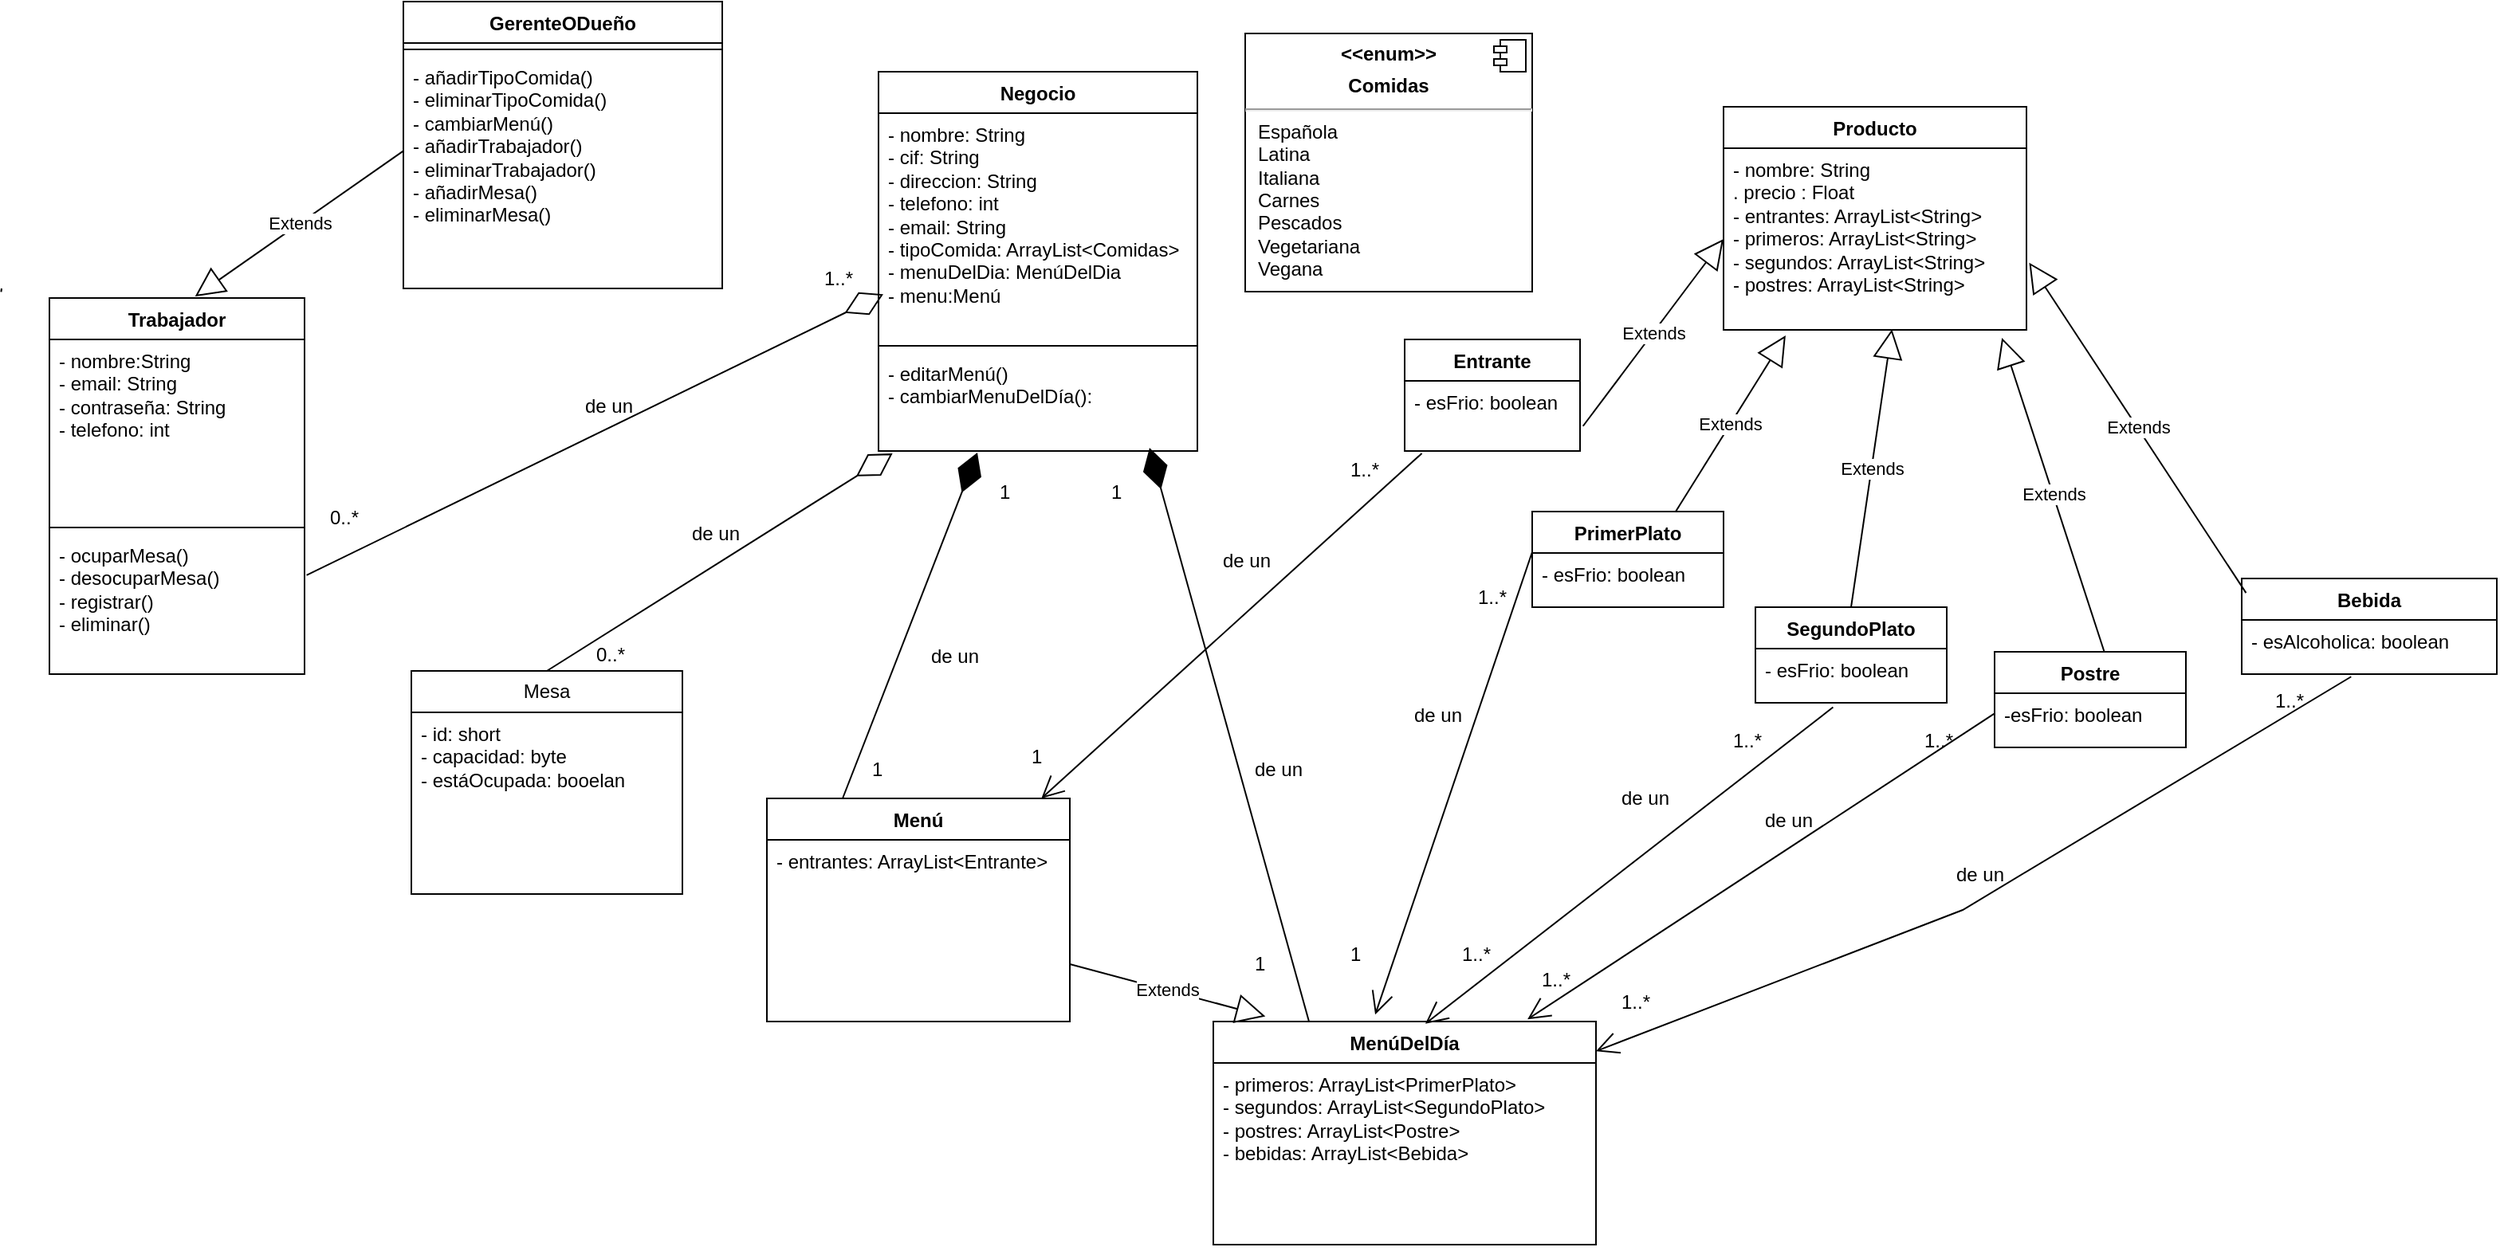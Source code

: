 <mxfile version="21.3.0" type="device">
  <diagram id="C5RBs43oDa-KdzZeNtuy" name="Page-1">
    <mxGraphModel dx="1723" dy="1914" grid="1" gridSize="10" guides="1" tooltips="1" connect="1" arrows="1" fold="1" page="1" pageScale="1" pageWidth="827" pageHeight="1169" math="0" shadow="0">
      <root>
        <mxCell id="WIyWlLk6GJQsqaUBKTNV-0" />
        <mxCell id="WIyWlLk6GJQsqaUBKTNV-1" parent="WIyWlLk6GJQsqaUBKTNV-0" />
        <mxCell id="mi494YcEKEmCbfz_SDU5-4" value="Trabajador" style="swimlane;fontStyle=1;align=center;verticalAlign=top;childLayout=stackLayout;horizontal=1;startSize=26;horizontalStack=0;resizeParent=1;resizeParentMax=0;resizeLast=0;collapsible=1;marginBottom=0;whiteSpace=wrap;html=1;" parent="WIyWlLk6GJQsqaUBKTNV-1" vertex="1">
          <mxGeometry x="440" y="46" width="160" height="236" as="geometry" />
        </mxCell>
        <mxCell id="mi494YcEKEmCbfz_SDU5-5" value="- nombre:String&lt;br style=&quot;border-color: var(--border-color);&quot;&gt;- email: String&lt;br style=&quot;border-color: var(--border-color);&quot;&gt;- contraseña: String&lt;br&gt;- telefono: int" style="text;strokeColor=none;fillColor=none;align=left;verticalAlign=top;spacingLeft=4;spacingRight=4;overflow=hidden;rotatable=0;points=[[0,0.5],[1,0.5]];portConstraint=eastwest;whiteSpace=wrap;html=1;" parent="mi494YcEKEmCbfz_SDU5-4" vertex="1">
          <mxGeometry y="26" width="160" height="114" as="geometry" />
        </mxCell>
        <mxCell id="mi494YcEKEmCbfz_SDU5-6" value="" style="line;strokeWidth=1;fillColor=none;align=left;verticalAlign=middle;spacingTop=-1;spacingLeft=3;spacingRight=3;rotatable=0;labelPosition=right;points=[];portConstraint=eastwest;strokeColor=inherit;" parent="mi494YcEKEmCbfz_SDU5-4" vertex="1">
          <mxGeometry y="140" width="160" height="8" as="geometry" />
        </mxCell>
        <mxCell id="mi494YcEKEmCbfz_SDU5-7" value="- ocuparMesa()&lt;br&gt;- desocuparMesa()&lt;br&gt;- registrar()&lt;br style=&quot;border-color: var(--border-color);&quot;&gt;- eliminar()" style="text;strokeColor=none;fillColor=none;align=left;verticalAlign=top;spacingLeft=4;spacingRight=4;overflow=hidden;rotatable=0;points=[[0,0.5],[1,0.5]];portConstraint=eastwest;whiteSpace=wrap;html=1;" parent="mi494YcEKEmCbfz_SDU5-4" vertex="1">
          <mxGeometry y="148" width="160" height="88" as="geometry" />
        </mxCell>
        <mxCell id="mi494YcEKEmCbfz_SDU5-35" value="&lt;p style=&quot;margin:0px;margin-top:6px;text-align:center;&quot;&gt;&lt;b&gt;&amp;lt;&amp;lt;enum&amp;gt;&amp;gt;&lt;/b&gt;&lt;/p&gt;&lt;p style=&quot;margin:0px;margin-top:6px;text-align:center;&quot;&gt;&lt;b&gt;Comidas&lt;/b&gt;&lt;/p&gt;&lt;hr&gt;&lt;p style=&quot;margin:0px;margin-left:8px;&quot;&gt;Española&lt;/p&gt;&lt;p style=&quot;margin:0px;margin-left:8px;&quot;&gt;Latina&lt;/p&gt;&lt;p style=&quot;margin:0px;margin-left:8px;&quot;&gt;Italiana&lt;/p&gt;&lt;p style=&quot;margin:0px;margin-left:8px;&quot;&gt;Carnes&lt;/p&gt;&lt;p style=&quot;margin:0px;margin-left:8px;&quot;&gt;Pescados&lt;/p&gt;&lt;p style=&quot;margin:0px;margin-left:8px;&quot;&gt;Vegetariana&lt;/p&gt;&lt;p style=&quot;margin:0px;margin-left:8px;&quot;&gt;Vegana&lt;/p&gt;" style="align=left;overflow=fill;html=1;dropTarget=0;whiteSpace=wrap;" parent="WIyWlLk6GJQsqaUBKTNV-1" vertex="1">
          <mxGeometry x="1190" y="-120" width="180" height="162" as="geometry" />
        </mxCell>
        <mxCell id="mi494YcEKEmCbfz_SDU5-36" value="" style="shape=component;jettyWidth=8;jettyHeight=4;" parent="mi494YcEKEmCbfz_SDU5-35" vertex="1">
          <mxGeometry x="1" width="20" height="20" relative="1" as="geometry">
            <mxPoint x="-24" y="4" as="offset" />
          </mxGeometry>
        </mxCell>
        <mxCell id="mi494YcEKEmCbfz_SDU5-52" value="Mesa" style="swimlane;fontStyle=0;childLayout=stackLayout;horizontal=1;startSize=26;fillColor=none;horizontalStack=0;resizeParent=1;resizeParentMax=0;resizeLast=0;collapsible=1;marginBottom=0;whiteSpace=wrap;html=1;" parent="WIyWlLk6GJQsqaUBKTNV-1" vertex="1">
          <mxGeometry x="667" y="280" width="170" height="140" as="geometry" />
        </mxCell>
        <mxCell id="mi494YcEKEmCbfz_SDU5-53" value="- id: short&lt;br&gt;- capacidad: byte&amp;nbsp;&lt;br&gt;- estáOcupada: booelan" style="text;strokeColor=none;fillColor=none;align=left;verticalAlign=top;spacingLeft=4;spacingRight=4;overflow=hidden;rotatable=0;points=[[0,0.5],[1,0.5]];portConstraint=eastwest;whiteSpace=wrap;html=1;" parent="mi494YcEKEmCbfz_SDU5-52" vertex="1">
          <mxGeometry y="26" width="170" height="114" as="geometry" />
        </mxCell>
        <mxCell id="mi494YcEKEmCbfz_SDU5-78" value="" style="endArrow=diamondThin;endFill=0;endSize=24;html=1;rounded=0;entryX=0.044;entryY=1.025;entryDx=0;entryDy=0;entryPerimeter=0;exitX=0.5;exitY=0;exitDx=0;exitDy=0;" parent="WIyWlLk6GJQsqaUBKTNV-1" source="mi494YcEKEmCbfz_SDU5-52" target="ErS3TPGjbUPUeidKYd08-68" edge="1">
          <mxGeometry width="160" relative="1" as="geometry">
            <mxPoint x="700" y="210" as="sourcePoint" />
            <mxPoint x="950.21" y="18.256" as="targetPoint" />
            <Array as="points" />
          </mxGeometry>
        </mxCell>
        <mxCell id="mi494YcEKEmCbfz_SDU5-88" value="" style="endArrow=none;html=1;edgeStyle=orthogonalEdgeStyle;rounded=0;entryX=0.108;entryY=0.01;entryDx=0;entryDy=0;entryPerimeter=0;startArrow=none;" parent="WIyWlLk6GJQsqaUBKTNV-1" edge="1">
          <mxGeometry relative="1" as="geometry">
            <mxPoint x="410" y="40" as="sourcePoint" />
            <mxPoint x="409.7" y="42.16" as="targetPoint" />
            <Array as="points" />
          </mxGeometry>
        </mxCell>
        <mxCell id="mi494YcEKEmCbfz_SDU5-104" value="de un" style="text;strokeColor=none;fillColor=none;align=left;verticalAlign=top;spacingLeft=4;spacingRight=4;overflow=hidden;rotatable=0;points=[[0,0.5],[1,0.5]];portConstraint=eastwest;whiteSpace=wrap;html=1;" parent="WIyWlLk6GJQsqaUBKTNV-1" vertex="1">
          <mxGeometry x="837" y="180" width="43" height="26" as="geometry" />
        </mxCell>
        <mxCell id="mi494YcEKEmCbfz_SDU5-105" value="0..*" style="text;strokeColor=none;fillColor=none;align=left;verticalAlign=top;spacingLeft=4;spacingRight=4;overflow=hidden;rotatable=0;points=[[0,0.5],[1,0.5]];portConstraint=eastwest;whiteSpace=wrap;html=1;" parent="WIyWlLk6GJQsqaUBKTNV-1" vertex="1">
          <mxGeometry x="777" y="256" width="30" height="26" as="geometry" />
        </mxCell>
        <mxCell id="mi494YcEKEmCbfz_SDU5-109" value="" style="endArrow=diamondThin;endFill=0;endSize=24;html=1;rounded=0;entryX=0.015;entryY=0.8;entryDx=0;entryDy=0;entryPerimeter=0;exitX=1.008;exitY=0.295;exitDx=0;exitDy=0;exitPerimeter=0;" parent="WIyWlLk6GJQsqaUBKTNV-1" source="mi494YcEKEmCbfz_SDU5-7" target="ErS3TPGjbUPUeidKYd08-66" edge="1">
          <mxGeometry width="160" relative="1" as="geometry">
            <mxPoint x="480" y="-40" as="sourcePoint" />
            <mxPoint x="947.27" y="-35.816" as="targetPoint" />
          </mxGeometry>
        </mxCell>
        <mxCell id="mi494YcEKEmCbfz_SDU5-110" value="de un" style="text;strokeColor=none;fillColor=none;align=left;verticalAlign=top;spacingLeft=4;spacingRight=4;overflow=hidden;rotatable=0;points=[[0,0.5],[1,0.5]];portConstraint=eastwest;whiteSpace=wrap;html=1;" parent="WIyWlLk6GJQsqaUBKTNV-1" vertex="1">
          <mxGeometry x="770" y="100" width="50" height="26" as="geometry" />
        </mxCell>
        <mxCell id="mi494YcEKEmCbfz_SDU5-111" value="0..*" style="text;strokeColor=none;fillColor=none;align=left;verticalAlign=top;spacingLeft=4;spacingRight=4;overflow=hidden;rotatable=0;points=[[0,0.5],[1,0.5]];portConstraint=eastwest;whiteSpace=wrap;html=1;" parent="WIyWlLk6GJQsqaUBKTNV-1" vertex="1">
          <mxGeometry x="610" y="170" width="30" height="26" as="geometry" />
        </mxCell>
        <mxCell id="mi494YcEKEmCbfz_SDU5-112" value="1..*" style="text;strokeColor=none;fillColor=none;align=left;verticalAlign=top;spacingLeft=4;spacingRight=4;overflow=hidden;rotatable=0;points=[[0,0.5],[1,0.5]];portConstraint=eastwest;whiteSpace=wrap;html=1;" parent="WIyWlLk6GJQsqaUBKTNV-1" vertex="1">
          <mxGeometry x="920" y="20" width="30" height="26" as="geometry" />
        </mxCell>
        <mxCell id="ZHqrVNl99UNAIZFrbYKN-18" value="MenúDelDía" style="swimlane;fontStyle=1;align=center;verticalAlign=top;childLayout=stackLayout;horizontal=1;startSize=26;horizontalStack=0;resizeParent=1;resizeParentMax=0;resizeLast=0;collapsible=1;marginBottom=0;whiteSpace=wrap;html=1;" parent="WIyWlLk6GJQsqaUBKTNV-1" vertex="1">
          <mxGeometry x="1170" y="500" width="240" height="140" as="geometry" />
        </mxCell>
        <mxCell id="ZHqrVNl99UNAIZFrbYKN-19" value="- primeros: ArrayList&amp;lt;PrimerPlato&amp;gt;&lt;br style=&quot;border-color: var(--border-color);&quot;&gt;- segundos: ArrayList&amp;lt;SegundoPlato&amp;gt;&lt;br style=&quot;border-color: var(--border-color);&quot;&gt;- postres: ArrayList&amp;lt;Postre&amp;gt;&lt;br&gt;- bebidas: ArrayList&amp;lt;Bebida&amp;gt;" style="text;strokeColor=none;fillColor=none;align=left;verticalAlign=top;spacingLeft=4;spacingRight=4;overflow=hidden;rotatable=0;points=[[0,0.5],[1,0.5]];portConstraint=eastwest;whiteSpace=wrap;html=1;" parent="ZHqrVNl99UNAIZFrbYKN-18" vertex="1">
          <mxGeometry y="26" width="240" height="114" as="geometry" />
        </mxCell>
        <mxCell id="ZHqrVNl99UNAIZFrbYKN-20" value="" style="line;strokeWidth=1;fillColor=none;align=left;verticalAlign=middle;spacingTop=-1;spacingLeft=3;spacingRight=3;rotatable=0;labelPosition=right;points=[];portConstraint=eastwest;strokeColor=inherit;" parent="ZHqrVNl99UNAIZFrbYKN-18" vertex="1">
          <mxGeometry y="140" width="240" as="geometry" />
        </mxCell>
        <mxCell id="ZHqrVNl99UNAIZFrbYKN-21" value="Menú" style="swimlane;fontStyle=1;align=center;verticalAlign=top;childLayout=stackLayout;horizontal=1;startSize=26;horizontalStack=0;resizeParent=1;resizeParentMax=0;resizeLast=0;collapsible=1;marginBottom=0;whiteSpace=wrap;html=1;" parent="WIyWlLk6GJQsqaUBKTNV-1" vertex="1">
          <mxGeometry x="890" y="360" width="190" height="140" as="geometry" />
        </mxCell>
        <mxCell id="ZHqrVNl99UNAIZFrbYKN-22" value="- entrantes: ArrayList&amp;lt;Entrante&amp;gt;" style="text;strokeColor=none;fillColor=none;align=left;verticalAlign=top;spacingLeft=4;spacingRight=4;overflow=hidden;rotatable=0;points=[[0,0.5],[1,0.5]];portConstraint=eastwest;whiteSpace=wrap;html=1;" parent="ZHqrVNl99UNAIZFrbYKN-21" vertex="1">
          <mxGeometry y="26" width="190" height="114" as="geometry" />
        </mxCell>
        <mxCell id="ZHqrVNl99UNAIZFrbYKN-23" value="" style="line;strokeWidth=1;fillColor=none;align=left;verticalAlign=middle;spacingTop=-1;spacingLeft=3;spacingRight=3;rotatable=0;labelPosition=right;points=[];portConstraint=eastwest;strokeColor=inherit;" parent="ZHqrVNl99UNAIZFrbYKN-21" vertex="1">
          <mxGeometry y="140" width="190" as="geometry" />
        </mxCell>
        <mxCell id="ErS3TPGjbUPUeidKYd08-8" value="Extends" style="endArrow=block;endSize=16;endFill=0;html=1;rounded=0;exitX=1;exitY=0.684;exitDx=0;exitDy=0;entryX=0.136;entryY=-0.023;entryDx=0;entryDy=0;entryPerimeter=0;exitPerimeter=0;" parent="WIyWlLk6GJQsqaUBKTNV-1" source="ZHqrVNl99UNAIZFrbYKN-22" target="ZHqrVNl99UNAIZFrbYKN-18" edge="1">
          <mxGeometry width="160" relative="1" as="geometry">
            <mxPoint x="1180" y="697" as="sourcePoint" />
            <mxPoint x="1082" y="654" as="targetPoint" />
          </mxGeometry>
        </mxCell>
        <mxCell id="ErS3TPGjbUPUeidKYd08-13" value="Producto" style="swimlane;fontStyle=1;align=center;verticalAlign=top;childLayout=stackLayout;horizontal=1;startSize=26;horizontalStack=0;resizeParent=1;resizeParentMax=0;resizeLast=0;collapsible=1;marginBottom=0;whiteSpace=wrap;html=1;" parent="WIyWlLk6GJQsqaUBKTNV-1" vertex="1">
          <mxGeometry x="1490" y="-74" width="190" height="140" as="geometry" />
        </mxCell>
        <mxCell id="ErS3TPGjbUPUeidKYd08-14" value="- nombre: String&lt;br&gt;. precio : Float&lt;br&gt;- entrantes: ArrayList&amp;lt;String&amp;gt;&lt;br&gt;- primeros: ArrayList&amp;lt;String&amp;gt;&lt;br&gt;- segundos: ArrayList&amp;lt;String&amp;gt;&lt;br&gt;- postres: ArrayList&amp;lt;String&amp;gt;" style="text;strokeColor=none;fillColor=none;align=left;verticalAlign=top;spacingLeft=4;spacingRight=4;overflow=hidden;rotatable=0;points=[[0,0.5],[1,0.5]];portConstraint=eastwest;whiteSpace=wrap;html=1;" parent="ErS3TPGjbUPUeidKYd08-13" vertex="1">
          <mxGeometry y="26" width="190" height="114" as="geometry" />
        </mxCell>
        <mxCell id="ErS3TPGjbUPUeidKYd08-15" value="" style="line;strokeWidth=1;fillColor=none;align=left;verticalAlign=middle;spacingTop=-1;spacingLeft=3;spacingRight=3;rotatable=0;labelPosition=right;points=[];portConstraint=eastwest;strokeColor=inherit;" parent="ErS3TPGjbUPUeidKYd08-13" vertex="1">
          <mxGeometry y="140" width="190" as="geometry" />
        </mxCell>
        <mxCell id="ErS3TPGjbUPUeidKYd08-16" value="Entrante" style="swimlane;fontStyle=1;align=center;verticalAlign=top;childLayout=stackLayout;horizontal=1;startSize=26;horizontalStack=0;resizeParent=1;resizeParentMax=0;resizeLast=0;collapsible=1;marginBottom=0;whiteSpace=wrap;html=1;" parent="WIyWlLk6GJQsqaUBKTNV-1" vertex="1">
          <mxGeometry x="1290" y="72" width="110" height="70" as="geometry" />
        </mxCell>
        <mxCell id="ErS3TPGjbUPUeidKYd08-17" value="- esFrio: boolean&lt;br&gt;" style="text;strokeColor=none;fillColor=none;align=left;verticalAlign=top;spacingLeft=4;spacingRight=4;overflow=hidden;rotatable=0;points=[[0,0.5],[1,0.5]];portConstraint=eastwest;whiteSpace=wrap;html=1;" parent="ErS3TPGjbUPUeidKYd08-16" vertex="1">
          <mxGeometry y="26" width="110" height="44" as="geometry" />
        </mxCell>
        <mxCell id="ErS3TPGjbUPUeidKYd08-18" value="" style="line;strokeWidth=1;fillColor=none;align=left;verticalAlign=middle;spacingTop=-1;spacingLeft=3;spacingRight=3;rotatable=0;labelPosition=right;points=[];portConstraint=eastwest;strokeColor=inherit;" parent="ErS3TPGjbUPUeidKYd08-16" vertex="1">
          <mxGeometry y="70" width="110" as="geometry" />
        </mxCell>
        <mxCell id="ErS3TPGjbUPUeidKYd08-29" value="Postre" style="swimlane;fontStyle=1;align=center;verticalAlign=top;childLayout=stackLayout;horizontal=1;startSize=26;horizontalStack=0;resizeParent=1;resizeParentMax=0;resizeLast=0;collapsible=1;marginBottom=0;whiteSpace=wrap;html=1;" parent="WIyWlLk6GJQsqaUBKTNV-1" vertex="1">
          <mxGeometry x="1660" y="268" width="120" height="60" as="geometry" />
        </mxCell>
        <mxCell id="ErS3TPGjbUPUeidKYd08-30" value="-esFrio: boolean" style="text;strokeColor=none;fillColor=none;align=left;verticalAlign=top;spacingLeft=4;spacingRight=4;overflow=hidden;rotatable=0;points=[[0,0.5],[1,0.5]];portConstraint=eastwest;whiteSpace=wrap;html=1;" parent="ErS3TPGjbUPUeidKYd08-29" vertex="1">
          <mxGeometry y="26" width="120" height="34" as="geometry" />
        </mxCell>
        <mxCell id="ErS3TPGjbUPUeidKYd08-31" value="" style="line;strokeWidth=1;fillColor=none;align=left;verticalAlign=middle;spacingTop=-1;spacingLeft=3;spacingRight=3;rotatable=0;labelPosition=right;points=[];portConstraint=eastwest;strokeColor=inherit;" parent="ErS3TPGjbUPUeidKYd08-29" vertex="1">
          <mxGeometry y="60" width="120" as="geometry" />
        </mxCell>
        <mxCell id="ErS3TPGjbUPUeidKYd08-32" value="Bebida" style="swimlane;fontStyle=1;align=center;verticalAlign=top;childLayout=stackLayout;horizontal=1;startSize=26;horizontalStack=0;resizeParent=1;resizeParentMax=0;resizeLast=0;collapsible=1;marginBottom=0;whiteSpace=wrap;html=1;" parent="WIyWlLk6GJQsqaUBKTNV-1" vertex="1">
          <mxGeometry x="1815" y="222" width="160" height="60" as="geometry" />
        </mxCell>
        <mxCell id="ErS3TPGjbUPUeidKYd08-33" value="- esAlcoholica: boolean" style="text;strokeColor=none;fillColor=none;align=left;verticalAlign=top;spacingLeft=4;spacingRight=4;overflow=hidden;rotatable=0;points=[[0,0.5],[1,0.5]];portConstraint=eastwest;whiteSpace=wrap;html=1;" parent="ErS3TPGjbUPUeidKYd08-32" vertex="1">
          <mxGeometry y="26" width="160" height="34" as="geometry" />
        </mxCell>
        <mxCell id="ErS3TPGjbUPUeidKYd08-34" value="" style="line;strokeWidth=1;fillColor=none;align=left;verticalAlign=middle;spacingTop=-1;spacingLeft=3;spacingRight=3;rotatable=0;labelPosition=right;points=[];portConstraint=eastwest;strokeColor=inherit;" parent="ErS3TPGjbUPUeidKYd08-32" vertex="1">
          <mxGeometry y="60" width="160" as="geometry" />
        </mxCell>
        <mxCell id="ErS3TPGjbUPUeidKYd08-35" value="Extends" style="endArrow=block;endSize=16;endFill=0;html=1;rounded=0;exitX=0.5;exitY=0;exitDx=0;exitDy=0;entryX=0.556;entryY=0.997;entryDx=0;entryDy=0;entryPerimeter=0;" parent="WIyWlLk6GJQsqaUBKTNV-1" source="nS3wKMYzJJyJGZNExJYw-5" target="ErS3TPGjbUPUeidKYd08-14" edge="1">
          <mxGeometry width="160" relative="1" as="geometry">
            <mxPoint x="1903.19" y="249.402" as="sourcePoint" />
            <mxPoint x="1950" y="180" as="targetPoint" />
          </mxGeometry>
        </mxCell>
        <mxCell id="ErS3TPGjbUPUeidKYd08-36" value="Extends" style="endArrow=block;endSize=16;endFill=0;html=1;rounded=0;exitX=0.573;exitY=-0.002;exitDx=0;exitDy=0;entryX=0.919;entryY=1.044;entryDx=0;entryDy=0;entryPerimeter=0;exitPerimeter=0;" parent="WIyWlLk6GJQsqaUBKTNV-1" source="ErS3TPGjbUPUeidKYd08-29" target="ErS3TPGjbUPUeidKYd08-14" edge="1">
          <mxGeometry width="160" relative="1" as="geometry">
            <mxPoint x="1913" y="257" as="sourcePoint" />
            <mxPoint x="1870" y="210" as="targetPoint" />
          </mxGeometry>
        </mxCell>
        <mxCell id="ErS3TPGjbUPUeidKYd08-37" value="Extends" style="endArrow=block;endSize=16;endFill=0;html=1;rounded=0;exitX=0.017;exitY=0.151;exitDx=0;exitDy=0;entryX=1.009;entryY=0.63;entryDx=0;entryDy=0;entryPerimeter=0;exitPerimeter=0;" parent="WIyWlLk6GJQsqaUBKTNV-1" source="ErS3TPGjbUPUeidKYd08-32" target="ErS3TPGjbUPUeidKYd08-14" edge="1">
          <mxGeometry width="160" relative="1" as="geometry">
            <mxPoint x="2144" y="350" as="sourcePoint" />
            <mxPoint x="1950" y="164" as="targetPoint" />
          </mxGeometry>
        </mxCell>
        <mxCell id="ErS3TPGjbUPUeidKYd08-38" value="Extends" style="endArrow=block;endSize=16;endFill=0;html=1;rounded=0;exitX=0.75;exitY=0;exitDx=0;exitDy=0;entryX=0.205;entryY=1.031;entryDx=0;entryDy=0;entryPerimeter=0;" parent="WIyWlLk6GJQsqaUBKTNV-1" source="nS3wKMYzJJyJGZNExJYw-1" target="ErS3TPGjbUPUeidKYd08-14" edge="1">
          <mxGeometry width="160" relative="1" as="geometry">
            <mxPoint x="1702.5" y="396" as="sourcePoint" />
            <mxPoint x="1570" y="140" as="targetPoint" />
          </mxGeometry>
        </mxCell>
        <mxCell id="ErS3TPGjbUPUeidKYd08-39" value="Extends" style="endArrow=block;endSize=16;endFill=0;html=1;rounded=0;exitX=1.017;exitY=0.645;exitDx=0;exitDy=0;entryX=0;entryY=0.5;entryDx=0;entryDy=0;exitPerimeter=0;" parent="WIyWlLk6GJQsqaUBKTNV-1" source="ErS3TPGjbUPUeidKYd08-17" target="ErS3TPGjbUPUeidKYd08-14" edge="1">
          <mxGeometry width="160" relative="1" as="geometry">
            <mxPoint x="1610" y="316" as="sourcePoint" />
            <mxPoint x="1666" y="120" as="targetPoint" />
          </mxGeometry>
        </mxCell>
        <mxCell id="ErS3TPGjbUPUeidKYd08-40" value="GerenteODueño" style="swimlane;fontStyle=1;align=center;verticalAlign=top;childLayout=stackLayout;horizontal=1;startSize=26;horizontalStack=0;resizeParent=1;resizeParentMax=0;resizeLast=0;collapsible=1;marginBottom=0;whiteSpace=wrap;html=1;" parent="WIyWlLk6GJQsqaUBKTNV-1" vertex="1">
          <mxGeometry x="662" y="-140" width="200" height="180" as="geometry" />
        </mxCell>
        <mxCell id="ErS3TPGjbUPUeidKYd08-42" value="" style="line;strokeWidth=1;fillColor=none;align=left;verticalAlign=middle;spacingTop=-1;spacingLeft=3;spacingRight=3;rotatable=0;labelPosition=right;points=[];portConstraint=eastwest;strokeColor=inherit;" parent="ErS3TPGjbUPUeidKYd08-40" vertex="1">
          <mxGeometry y="26" width="200" height="8" as="geometry" />
        </mxCell>
        <mxCell id="ErS3TPGjbUPUeidKYd08-43" value="- añadirTipoComida()&lt;br style=&quot;border-color: var(--border-color);&quot;&gt;- eliminarTipoComida()&lt;br style=&quot;border-color: var(--border-color);&quot;&gt;- cambiarMenú()&lt;br style=&quot;border-color: var(--border-color);&quot;&gt;- añadirTrabajador()&lt;br style=&quot;border-color: var(--border-color);&quot;&gt;- eliminarTrabajador()&lt;br style=&quot;border-color: var(--border-color);&quot;&gt;- añadirMesa()&lt;br style=&quot;border-color: var(--border-color);&quot;&gt;- eliminarMesa()&lt;br style=&quot;border-color: var(--border-color);&quot;&gt;" style="text;strokeColor=none;fillColor=none;align=left;verticalAlign=top;spacingLeft=4;spacingRight=4;overflow=hidden;rotatable=0;points=[[0,0.5],[1,0.5]];portConstraint=eastwest;whiteSpace=wrap;html=1;" parent="ErS3TPGjbUPUeidKYd08-40" vertex="1">
          <mxGeometry y="34" width="200" height="146" as="geometry" />
        </mxCell>
        <mxCell id="ErS3TPGjbUPUeidKYd08-44" value="Extends" style="endArrow=block;endSize=16;endFill=0;html=1;rounded=0;exitX=0.001;exitY=0.408;exitDx=0;exitDy=0;entryX=0.571;entryY=-0.004;entryDx=0;entryDy=0;entryPerimeter=0;exitPerimeter=0;" parent="WIyWlLk6GJQsqaUBKTNV-1" source="ErS3TPGjbUPUeidKYd08-43" target="mi494YcEKEmCbfz_SDU5-4" edge="1">
          <mxGeometry width="160" relative="1" as="geometry">
            <mxPoint x="580" y="-136.51" as="sourcePoint" />
            <mxPoint x="471.6" y="-163.3" as="targetPoint" />
          </mxGeometry>
        </mxCell>
        <mxCell id="ErS3TPGjbUPUeidKYd08-45" value="" style="endArrow=open;endFill=1;endSize=12;html=1;rounded=0;exitX=0.098;exitY=1.034;exitDx=0;exitDy=0;exitPerimeter=0;" parent="WIyWlLk6GJQsqaUBKTNV-1" source="ErS3TPGjbUPUeidKYd08-17" target="ZHqrVNl99UNAIZFrbYKN-21" edge="1">
          <mxGeometry width="160" relative="1" as="geometry">
            <mxPoint x="1383" y="407" as="sourcePoint" />
            <mxPoint x="1400" y="536" as="targetPoint" />
          </mxGeometry>
        </mxCell>
        <mxCell id="ErS3TPGjbUPUeidKYd08-47" value="1..*" style="text;strokeColor=none;fillColor=none;align=left;verticalAlign=top;spacingLeft=4;spacingRight=4;overflow=hidden;rotatable=0;points=[[0,0.5],[1,0.5]];portConstraint=eastwest;whiteSpace=wrap;html=1;" parent="WIyWlLk6GJQsqaUBKTNV-1" vertex="1">
          <mxGeometry x="1250" y="140" width="30" height="26" as="geometry" />
        </mxCell>
        <mxCell id="ErS3TPGjbUPUeidKYd08-48" value="de un" style="text;strokeColor=none;fillColor=none;align=left;verticalAlign=top;spacingLeft=4;spacingRight=4;overflow=hidden;rotatable=0;points=[[0,0.5],[1,0.5]];portConstraint=eastwest;whiteSpace=wrap;html=1;" parent="WIyWlLk6GJQsqaUBKTNV-1" vertex="1">
          <mxGeometry x="1170" y="197" width="50" height="26" as="geometry" />
        </mxCell>
        <mxCell id="ErS3TPGjbUPUeidKYd08-49" value="" style="endArrow=open;endFill=1;endSize=12;html=1;rounded=0;exitX=0;exitY=-0.018;exitDx=0;exitDy=0;exitPerimeter=0;entryX=0.423;entryY=-0.031;entryDx=0;entryDy=0;entryPerimeter=0;" parent="WIyWlLk6GJQsqaUBKTNV-1" source="nS3wKMYzJJyJGZNExJYw-2" target="ZHqrVNl99UNAIZFrbYKN-18" edge="1">
          <mxGeometry width="160" relative="1" as="geometry">
            <mxPoint x="1555.82" y="398.522" as="sourcePoint" />
            <mxPoint x="1357" y="670" as="targetPoint" />
          </mxGeometry>
        </mxCell>
        <mxCell id="ErS3TPGjbUPUeidKYd08-50" value="1..*" style="text;strokeColor=none;fillColor=none;align=left;verticalAlign=top;spacingLeft=4;spacingRight=4;overflow=hidden;rotatable=0;points=[[0,0.5],[1,0.5]];portConstraint=eastwest;whiteSpace=wrap;html=1;" parent="WIyWlLk6GJQsqaUBKTNV-1" vertex="1">
          <mxGeometry x="1330" y="220" width="30" height="26" as="geometry" />
        </mxCell>
        <mxCell id="ErS3TPGjbUPUeidKYd08-52" value="de un" style="text;strokeColor=none;fillColor=none;align=left;verticalAlign=top;spacingLeft=4;spacingRight=4;overflow=hidden;rotatable=0;points=[[0,0.5],[1,0.5]];portConstraint=eastwest;whiteSpace=wrap;html=1;" parent="WIyWlLk6GJQsqaUBKTNV-1" vertex="1">
          <mxGeometry x="1290" y="294" width="50" height="26" as="geometry" />
        </mxCell>
        <mxCell id="ErS3TPGjbUPUeidKYd08-53" value="" style="endArrow=open;endFill=1;endSize=12;html=1;rounded=0;exitX=0.406;exitY=1.082;exitDx=0;exitDy=0;entryX=0.554;entryY=0.01;entryDx=0;entryDy=0;exitPerimeter=0;entryPerimeter=0;" parent="WIyWlLk6GJQsqaUBKTNV-1" source="nS3wKMYzJJyJGZNExJYw-6" target="ZHqrVNl99UNAIZFrbYKN-18" edge="1">
          <mxGeometry width="160" relative="1" as="geometry">
            <mxPoint x="1821.49" y="395.244" as="sourcePoint" />
            <mxPoint x="1630" y="692" as="targetPoint" />
            <Array as="points" />
          </mxGeometry>
        </mxCell>
        <mxCell id="ErS3TPGjbUPUeidKYd08-54" value="1..*" style="text;strokeColor=none;fillColor=none;align=left;verticalAlign=top;spacingLeft=4;spacingRight=4;overflow=hidden;rotatable=0;points=[[0,0.5],[1,0.5]];portConstraint=eastwest;whiteSpace=wrap;html=1;" parent="WIyWlLk6GJQsqaUBKTNV-1" vertex="1">
          <mxGeometry x="1490" y="310" width="30" height="26" as="geometry" />
        </mxCell>
        <mxCell id="ErS3TPGjbUPUeidKYd08-55" value="1..*" style="text;strokeColor=none;fillColor=none;align=left;verticalAlign=top;spacingLeft=4;spacingRight=4;overflow=hidden;rotatable=0;points=[[0,0.5],[1,0.5]];portConstraint=eastwest;whiteSpace=wrap;html=1;" parent="WIyWlLk6GJQsqaUBKTNV-1" vertex="1">
          <mxGeometry x="1320" y="444" width="30" height="26" as="geometry" />
        </mxCell>
        <mxCell id="ErS3TPGjbUPUeidKYd08-56" value="de un" style="text;strokeColor=none;fillColor=none;align=left;verticalAlign=top;spacingLeft=4;spacingRight=4;overflow=hidden;rotatable=0;points=[[0,0.5],[1,0.5]];portConstraint=eastwest;whiteSpace=wrap;html=1;" parent="WIyWlLk6GJQsqaUBKTNV-1" vertex="1">
          <mxGeometry x="1420" y="346" width="50" height="26" as="geometry" />
        </mxCell>
        <mxCell id="ErS3TPGjbUPUeidKYd08-57" value="" style="endArrow=open;endFill=1;endSize=12;html=1;rounded=0;exitX=0;exitY=0.373;exitDx=0;exitDy=0;entryX=0.821;entryY=-0.01;entryDx=0;entryDy=0;exitPerimeter=0;entryPerimeter=0;" parent="WIyWlLk6GJQsqaUBKTNV-1" source="ErS3TPGjbUPUeidKYd08-30" target="ZHqrVNl99UNAIZFrbYKN-18" edge="1">
          <mxGeometry width="160" relative="1" as="geometry">
            <mxPoint x="1889" y="470" as="sourcePoint" />
            <mxPoint x="1570" y="752" as="targetPoint" />
            <Array as="points" />
          </mxGeometry>
        </mxCell>
        <mxCell id="ErS3TPGjbUPUeidKYd08-58" value="de un" style="text;strokeColor=none;fillColor=none;align=left;verticalAlign=top;spacingLeft=4;spacingRight=4;overflow=hidden;rotatable=0;points=[[0,0.5],[1,0.5]];portConstraint=eastwest;whiteSpace=wrap;html=1;" parent="WIyWlLk6GJQsqaUBKTNV-1" vertex="1">
          <mxGeometry x="1510" y="360" width="50" height="26" as="geometry" />
        </mxCell>
        <mxCell id="ErS3TPGjbUPUeidKYd08-59" value="1..*" style="text;strokeColor=none;fillColor=none;align=left;verticalAlign=top;spacingLeft=4;spacingRight=4;overflow=hidden;rotatable=0;points=[[0,0.5],[1,0.5]];portConstraint=eastwest;whiteSpace=wrap;html=1;" parent="WIyWlLk6GJQsqaUBKTNV-1" vertex="1">
          <mxGeometry x="1370" y="460" width="30" height="26" as="geometry" />
        </mxCell>
        <mxCell id="ErS3TPGjbUPUeidKYd08-60" value="1..*" style="text;strokeColor=none;fillColor=none;align=left;verticalAlign=top;spacingLeft=4;spacingRight=4;overflow=hidden;rotatable=0;points=[[0,0.5],[1,0.5]];portConstraint=eastwest;whiteSpace=wrap;html=1;" parent="WIyWlLk6GJQsqaUBKTNV-1" vertex="1">
          <mxGeometry x="1610" y="310" width="30" height="26" as="geometry" />
        </mxCell>
        <mxCell id="ErS3TPGjbUPUeidKYd08-61" value="" style="endArrow=open;endFill=1;endSize=12;html=1;rounded=0;exitX=0.429;exitY=1.048;exitDx=0;exitDy=0;entryX=1;entryY=0.133;entryDx=0;entryDy=0;exitPerimeter=0;entryPerimeter=0;" parent="WIyWlLk6GJQsqaUBKTNV-1" source="ErS3TPGjbUPUeidKYd08-33" target="ZHqrVNl99UNAIZFrbYKN-18" edge="1">
          <mxGeometry width="160" relative="1" as="geometry">
            <mxPoint x="2283" y="527" as="sourcePoint" />
            <mxPoint x="1810" y="794" as="targetPoint" />
            <Array as="points">
              <mxPoint x="1640" y="430" />
            </Array>
          </mxGeometry>
        </mxCell>
        <mxCell id="ErS3TPGjbUPUeidKYd08-62" value="de un" style="text;strokeColor=none;fillColor=none;align=left;verticalAlign=top;spacingLeft=4;spacingRight=4;overflow=hidden;rotatable=0;points=[[0,0.5],[1,0.5]];portConstraint=eastwest;whiteSpace=wrap;html=1;" parent="WIyWlLk6GJQsqaUBKTNV-1" vertex="1">
          <mxGeometry x="1630" y="394" width="50" height="26" as="geometry" />
        </mxCell>
        <mxCell id="ErS3TPGjbUPUeidKYd08-63" value="1..*" style="text;strokeColor=none;fillColor=none;align=left;verticalAlign=top;spacingLeft=4;spacingRight=4;overflow=hidden;rotatable=0;points=[[0,0.5],[1,0.5]];portConstraint=eastwest;whiteSpace=wrap;html=1;" parent="WIyWlLk6GJQsqaUBKTNV-1" vertex="1">
          <mxGeometry x="1420" y="474" width="30" height="26" as="geometry" />
        </mxCell>
        <mxCell id="ErS3TPGjbUPUeidKYd08-64" value="1..*" style="text;strokeColor=none;fillColor=none;align=left;verticalAlign=top;spacingLeft=4;spacingRight=4;overflow=hidden;rotatable=0;points=[[0,0.5],[1,0.5]];portConstraint=eastwest;whiteSpace=wrap;html=1;" parent="WIyWlLk6GJQsqaUBKTNV-1" vertex="1">
          <mxGeometry x="1830" y="285" width="30" height="26" as="geometry" />
        </mxCell>
        <mxCell id="ErS3TPGjbUPUeidKYd08-65" value="Negocio" style="swimlane;fontStyle=1;align=center;verticalAlign=top;childLayout=stackLayout;horizontal=1;startSize=26;horizontalStack=0;resizeParent=1;resizeParentMax=0;resizeLast=0;collapsible=1;marginBottom=0;whiteSpace=wrap;html=1;" parent="WIyWlLk6GJQsqaUBKTNV-1" vertex="1">
          <mxGeometry x="960" y="-96" width="200" height="238" as="geometry" />
        </mxCell>
        <mxCell id="ErS3TPGjbUPUeidKYd08-66" value="- nombre: String&amp;nbsp;&lt;br style=&quot;border-color: var(--border-color);&quot;&gt;- cif: String&lt;br style=&quot;border-color: var(--border-color);&quot;&gt;- direccion: String&lt;br style=&quot;border-color: var(--border-color);&quot;&gt;- telefono: int&lt;br style=&quot;border-color: var(--border-color);&quot;&gt;- email: String&lt;br style=&quot;border-color: var(--border-color);&quot;&gt;- tipoComida: ArrayList&amp;lt;Comidas&amp;gt;&lt;br style=&quot;border-color: var(--border-color);&quot;&gt;- menuDelDia: MenúDelDia&lt;br style=&quot;border-color: var(--border-color);&quot;&gt;- menu:Menú" style="text;strokeColor=none;fillColor=none;align=left;verticalAlign=top;spacingLeft=4;spacingRight=4;overflow=hidden;rotatable=0;points=[[0,0.5],[1,0.5]];portConstraint=eastwest;whiteSpace=wrap;html=1;" parent="ErS3TPGjbUPUeidKYd08-65" vertex="1">
          <mxGeometry y="26" width="200" height="142" as="geometry" />
        </mxCell>
        <mxCell id="ErS3TPGjbUPUeidKYd08-67" value="" style="line;strokeWidth=1;fillColor=none;align=left;verticalAlign=middle;spacingTop=-1;spacingLeft=3;spacingRight=3;rotatable=0;labelPosition=right;points=[];portConstraint=eastwest;strokeColor=inherit;" parent="ErS3TPGjbUPUeidKYd08-65" vertex="1">
          <mxGeometry y="168" width="200" height="8" as="geometry" />
        </mxCell>
        <mxCell id="ErS3TPGjbUPUeidKYd08-68" value="- editarMenú()&lt;br&gt;- cambiarMenuDelDía():&amp;nbsp;" style="text;strokeColor=none;fillColor=none;align=left;verticalAlign=top;spacingLeft=4;spacingRight=4;overflow=hidden;rotatable=0;points=[[0,0.5],[1,0.5]];portConstraint=eastwest;whiteSpace=wrap;html=1;" parent="ErS3TPGjbUPUeidKYd08-65" vertex="1">
          <mxGeometry y="176" width="200" height="62" as="geometry" />
        </mxCell>
        <mxCell id="ErS3TPGjbUPUeidKYd08-73" value="de un" style="text;strokeColor=none;fillColor=none;align=left;verticalAlign=top;spacingLeft=4;spacingRight=4;overflow=hidden;rotatable=0;points=[[0,0.5],[1,0.5]];portConstraint=eastwest;whiteSpace=wrap;html=1;" parent="WIyWlLk6GJQsqaUBKTNV-1" vertex="1">
          <mxGeometry x="987" y="257" width="43" height="26" as="geometry" />
        </mxCell>
        <mxCell id="ErS3TPGjbUPUeidKYd08-74" value="1" style="text;strokeColor=none;fillColor=none;align=left;verticalAlign=top;spacingLeft=4;spacingRight=4;overflow=hidden;rotatable=0;points=[[0,0.5],[1,0.5]];portConstraint=eastwest;whiteSpace=wrap;html=1;" parent="WIyWlLk6GJQsqaUBKTNV-1" vertex="1">
          <mxGeometry x="950" y="328" width="30" height="26" as="geometry" />
        </mxCell>
        <mxCell id="ErS3TPGjbUPUeidKYd08-75" value="1" style="text;strokeColor=none;fillColor=none;align=left;verticalAlign=top;spacingLeft=4;spacingRight=4;overflow=hidden;rotatable=0;points=[[0,0.5],[1,0.5]];portConstraint=eastwest;whiteSpace=wrap;html=1;" parent="WIyWlLk6GJQsqaUBKTNV-1" vertex="1">
          <mxGeometry x="1030" y="154" width="30" height="26" as="geometry" />
        </mxCell>
        <mxCell id="ErS3TPGjbUPUeidKYd08-77" value="de un" style="text;strokeColor=none;fillColor=none;align=left;verticalAlign=top;spacingLeft=4;spacingRight=4;overflow=hidden;rotatable=0;points=[[0,0.5],[1,0.5]];portConstraint=eastwest;whiteSpace=wrap;html=1;" parent="WIyWlLk6GJQsqaUBKTNV-1" vertex="1">
          <mxGeometry x="1190" y="328" width="50" height="26" as="geometry" />
        </mxCell>
        <mxCell id="ErS3TPGjbUPUeidKYd08-78" value="1" style="text;strokeColor=none;fillColor=none;align=left;verticalAlign=top;spacingLeft=4;spacingRight=4;overflow=hidden;rotatable=0;points=[[0,0.5],[1,0.5]];portConstraint=eastwest;whiteSpace=wrap;html=1;" parent="WIyWlLk6GJQsqaUBKTNV-1" vertex="1">
          <mxGeometry x="1190" y="450" width="30" height="26" as="geometry" />
        </mxCell>
        <mxCell id="ErS3TPGjbUPUeidKYd08-79" value="1" style="text;strokeColor=none;fillColor=none;align=left;verticalAlign=top;spacingLeft=4;spacingRight=4;overflow=hidden;rotatable=0;points=[[0,0.5],[1,0.5]];portConstraint=eastwest;whiteSpace=wrap;html=1;" parent="WIyWlLk6GJQsqaUBKTNV-1" vertex="1">
          <mxGeometry x="1100" y="154" width="30" height="26" as="geometry" />
        </mxCell>
        <mxCell id="ErS3TPGjbUPUeidKYd08-80" value="" style="endArrow=diamondThin;endFill=1;endSize=24;html=1;rounded=0;exitX=0.25;exitY=0;exitDx=0;exitDy=0;entryX=0.31;entryY=1.016;entryDx=0;entryDy=0;entryPerimeter=0;" parent="WIyWlLk6GJQsqaUBKTNV-1" source="ZHqrVNl99UNAIZFrbYKN-21" target="ErS3TPGjbUPUeidKYd08-68" edge="1">
          <mxGeometry width="160" relative="1" as="geometry">
            <mxPoint x="1200" y="200" as="sourcePoint" />
            <mxPoint x="1360" y="200" as="targetPoint" />
          </mxGeometry>
        </mxCell>
        <mxCell id="ErS3TPGjbUPUeidKYd08-82" value="1" style="text;strokeColor=none;fillColor=none;align=left;verticalAlign=top;spacingLeft=4;spacingRight=4;overflow=hidden;rotatable=0;points=[[0,0.5],[1,0.5]];portConstraint=eastwest;whiteSpace=wrap;html=1;" parent="WIyWlLk6GJQsqaUBKTNV-1" vertex="1">
          <mxGeometry x="1250" y="444" width="30" height="26" as="geometry" />
        </mxCell>
        <mxCell id="ErS3TPGjbUPUeidKYd08-83" value="1" style="text;strokeColor=none;fillColor=none;align=left;verticalAlign=top;spacingLeft=4;spacingRight=4;overflow=hidden;rotatable=0;points=[[0,0.5],[1,0.5]];portConstraint=eastwest;whiteSpace=wrap;html=1;" parent="WIyWlLk6GJQsqaUBKTNV-1" vertex="1">
          <mxGeometry x="1050" y="320" width="30" height="26" as="geometry" />
        </mxCell>
        <mxCell id="ErS3TPGjbUPUeidKYd08-84" value="" style="endArrow=diamondThin;endFill=1;endSize=24;html=1;rounded=0;exitX=0.25;exitY=0;exitDx=0;exitDy=0;" parent="WIyWlLk6GJQsqaUBKTNV-1" source="ZHqrVNl99UNAIZFrbYKN-18" edge="1">
          <mxGeometry width="160" relative="1" as="geometry">
            <mxPoint x="1156" y="547" as="sourcePoint" />
            <mxPoint x="1130" y="140" as="targetPoint" />
          </mxGeometry>
        </mxCell>
        <mxCell id="nS3wKMYzJJyJGZNExJYw-1" value="PrimerPlato" style="swimlane;fontStyle=1;align=center;verticalAlign=top;childLayout=stackLayout;horizontal=1;startSize=26;horizontalStack=0;resizeParent=1;resizeParentMax=0;resizeLast=0;collapsible=1;marginBottom=0;whiteSpace=wrap;html=1;" parent="WIyWlLk6GJQsqaUBKTNV-1" vertex="1">
          <mxGeometry x="1370" y="180" width="120" height="60" as="geometry" />
        </mxCell>
        <mxCell id="nS3wKMYzJJyJGZNExJYw-2" value="- esFrio: boolean&lt;br&gt;" style="text;strokeColor=none;fillColor=none;align=left;verticalAlign=top;spacingLeft=4;spacingRight=4;overflow=hidden;rotatable=0;points=[[0,0.5],[1,0.5]];portConstraint=eastwest;whiteSpace=wrap;html=1;" parent="nS3wKMYzJJyJGZNExJYw-1" vertex="1">
          <mxGeometry y="26" width="120" height="34" as="geometry" />
        </mxCell>
        <mxCell id="nS3wKMYzJJyJGZNExJYw-3" value="" style="line;strokeWidth=1;fillColor=none;align=left;verticalAlign=middle;spacingTop=-1;spacingLeft=3;spacingRight=3;rotatable=0;labelPosition=right;points=[];portConstraint=eastwest;strokeColor=inherit;" parent="nS3wKMYzJJyJGZNExJYw-1" vertex="1">
          <mxGeometry y="60" width="120" as="geometry" />
        </mxCell>
        <mxCell id="nS3wKMYzJJyJGZNExJYw-5" value="SegundoPlato" style="swimlane;fontStyle=1;align=center;verticalAlign=top;childLayout=stackLayout;horizontal=1;startSize=26;horizontalStack=0;resizeParent=1;resizeParentMax=0;resizeLast=0;collapsible=1;marginBottom=0;whiteSpace=wrap;html=1;" parent="WIyWlLk6GJQsqaUBKTNV-1" vertex="1">
          <mxGeometry x="1510" y="240" width="120" height="60" as="geometry" />
        </mxCell>
        <mxCell id="nS3wKMYzJJyJGZNExJYw-6" value="- esFrio: boolean&lt;br&gt;" style="text;strokeColor=none;fillColor=none;align=left;verticalAlign=top;spacingLeft=4;spacingRight=4;overflow=hidden;rotatable=0;points=[[0,0.5],[1,0.5]];portConstraint=eastwest;whiteSpace=wrap;html=1;" parent="nS3wKMYzJJyJGZNExJYw-5" vertex="1">
          <mxGeometry y="26" width="120" height="34" as="geometry" />
        </mxCell>
        <mxCell id="nS3wKMYzJJyJGZNExJYw-7" value="" style="line;strokeWidth=1;fillColor=none;align=left;verticalAlign=middle;spacingTop=-1;spacingLeft=3;spacingRight=3;rotatable=0;labelPosition=right;points=[];portConstraint=eastwest;strokeColor=inherit;" parent="nS3wKMYzJJyJGZNExJYw-5" vertex="1">
          <mxGeometry y="60" width="120" as="geometry" />
        </mxCell>
      </root>
    </mxGraphModel>
  </diagram>
</mxfile>
